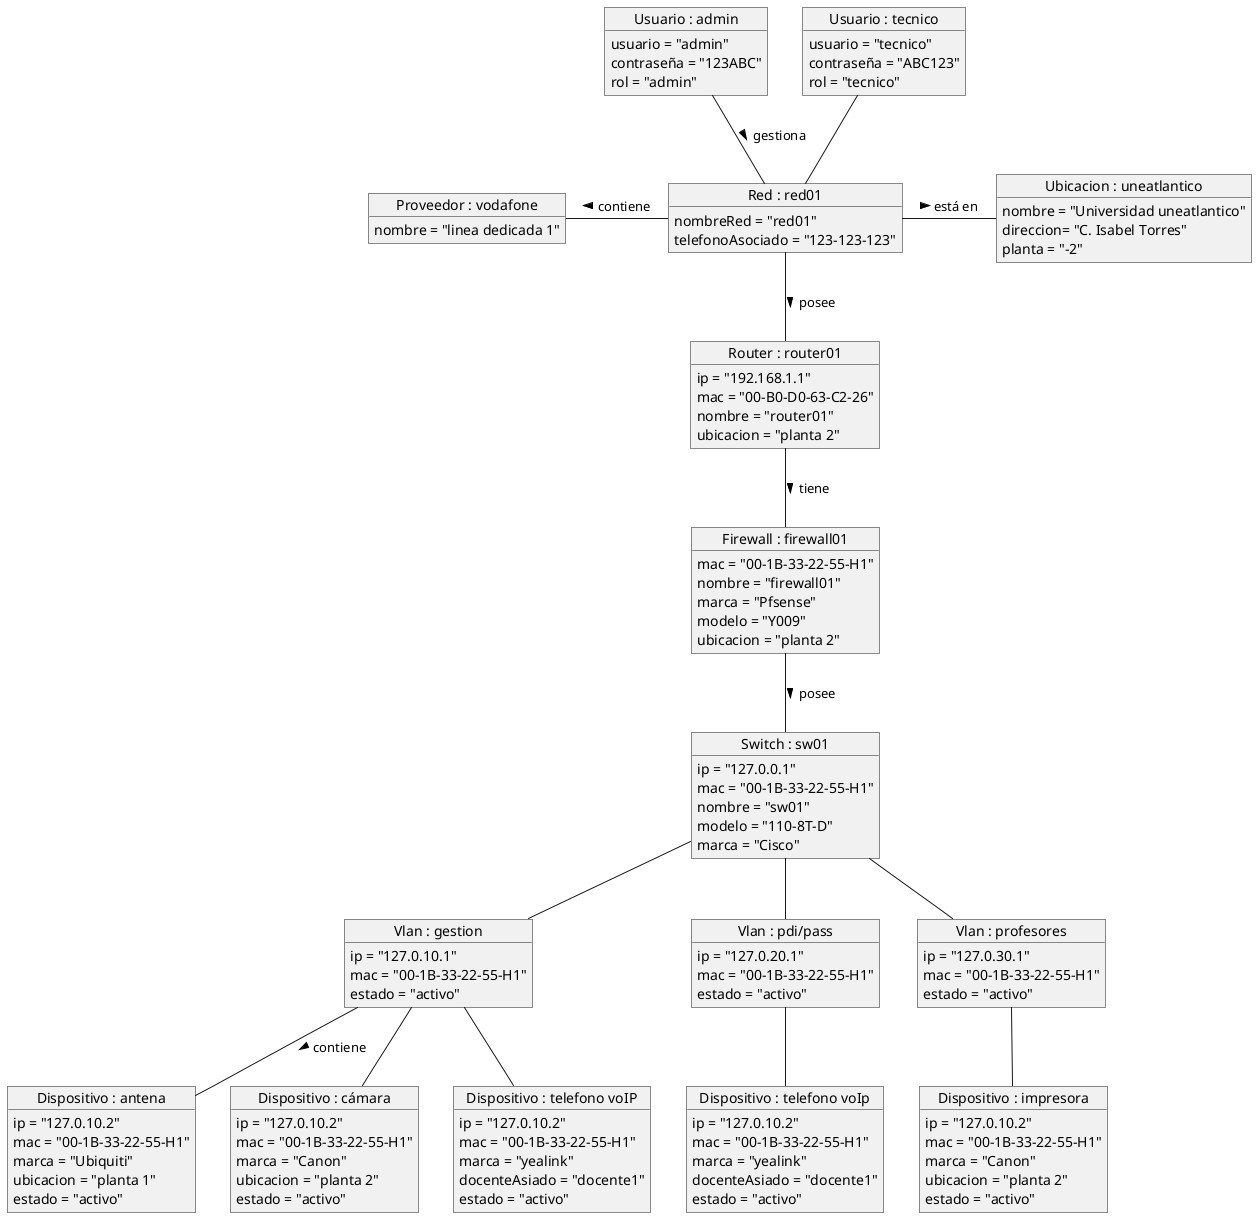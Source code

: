 @startuml DiagramaDeObjetos

object "Usuario : admin" as admin {
    usuario = "admin"
    contraseña = "123ABC"
    rol = "admin"
}

object "Usuario : tecnico" as user {
    usuario = "tecnico"
    contraseña = "ABC123"
    rol = "tecnico"
}

object "Red : red01" as red1 {
nombreRed = "red01"
telefonoAsociado = "123-123-123"
}

object "Router : router01" as router {
ip = "192.168.1.1"
mac = "00-B0-D0-63-C2-26"
nombre = "router01"
ubicacion = "planta 2"
}

object "Ubicacion : uneatlantico" as uneat {
nombre = "Universidad uneatlantico"
direccion= "C. Isabel Torres"
planta = "-2"
}

object "Proveedor : vodafone" as redIris {
nombre = "linea dedicada 1"
}

object "Firewall : firewall01" as firewall {
mac = "00-1B-33-22-55-H1"
nombre = "firewall01"
marca = "Pfsense"
modelo = "Y009"
ubicacion = "planta 2"
}

object "Switch : sw01" as switch {
    ip = "127.0.0.1"
    mac = "00-1B-33-22-55-H1"
    nombre = "sw01"
    modelo = "110-8T-D"
    marca = "Cisco"
}

object "Vlan : gestion" as vlan {
    ip = "127.0.10.1"
    mac = "00-1B-33-22-55-H1"
    estado = "activo"
}

object "Vlan : pdi/pass" as vlan2 {
    ip = "127.0.20.1"
    mac = "00-1B-33-22-55-H1"
    estado = "activo"
}

object "Vlan : profesores" as vlan3 {
    ip = "127.0.30.1"
    mac = "00-1B-33-22-55-H1"
    estado = "activo"
}

object "Dispositivo : antena" as DA1 {
    ip = "127.0.10.2"
    mac = "00-1B-33-22-55-H1"
    marca = "Ubiquiti"
    ubicacion = "planta 1"
    estado = "activo"
}

object "Dispositivo : cámara" as DA2 {
    ip = "127.0.10.2"
    mac = "00-1B-33-22-55-H1"
    marca = "Canon"
    ubicacion = "planta 2"
    estado = "activo"
}

object "Dispositivo : telefono voIP" as DA3{
    ip = "127.0.10.2"
    mac = "00-1B-33-22-55-H1"
    marca = "yealink"
    docenteAsiado = "docente1"
    estado = "activo"
}

object "Dispositivo : telefono voIp" as DPP1 {
    ip = "127.0.10.2"
    mac = "00-1B-33-22-55-H1"
    marca = "yealink"
    docenteAsiado = "docente1"
    estado = "activo"
}

object "Dispositivo : impresora" as DP1 {
    ip = "127.0.10.2"
    mac = "00-1B-33-22-55-H1"
    marca = "Canon"
    ubicacion = "planta 2"
    estado = "activo"
}

admin -d- red1: gestiona >
user -- red1
red1 -- router: posee >
router -- firewall: tiene >
red1 -l- redIris: contiene >
red1 -r- uneat: está en >
firewall -- switch: posee >
switch -- vlan
switch -- vlan2
switch -- vlan3
vlan -- DA1: contiene >
vlan -- DA2
vlan -- DA3
vlan2 -- DPP1
vlan3 -- DP1

@enduml